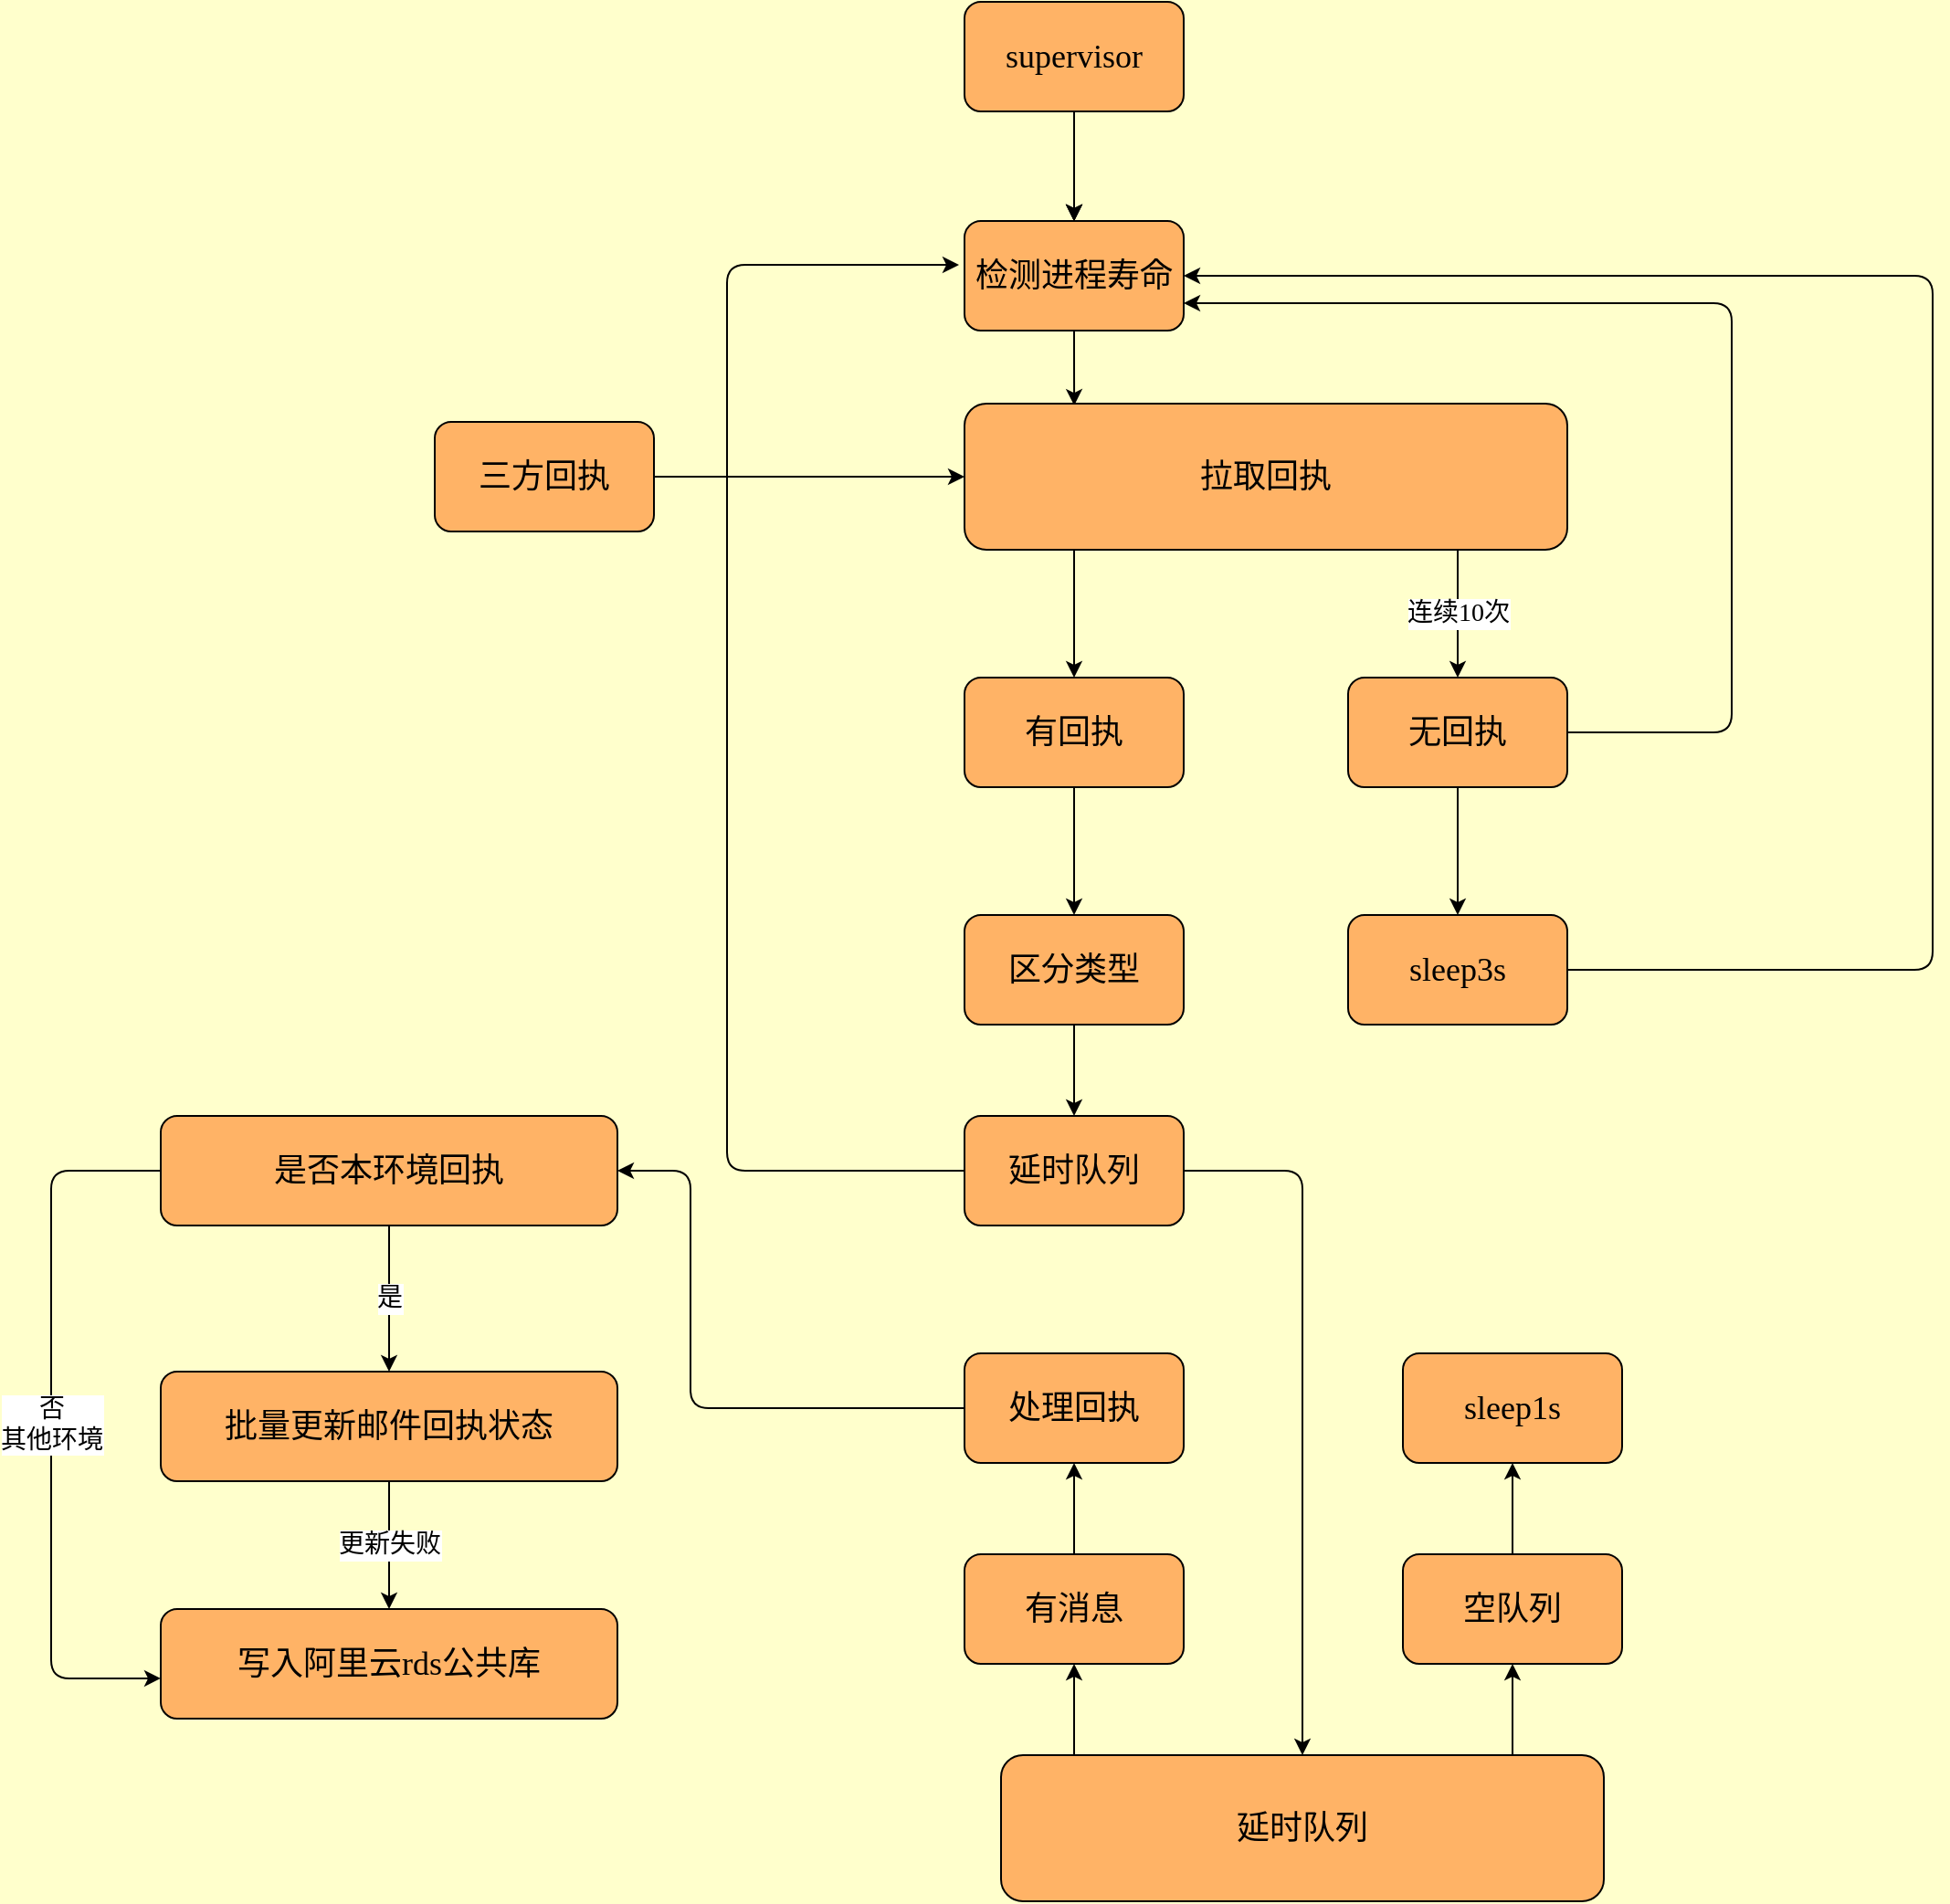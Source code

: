 <mxfile>
    <diagram id="lN0xKzPliU25wE6ccCtP" name="第 1 页">
        <mxGraphModel dx="1089" dy="800" grid="1" gridSize="10" guides="1" tooltips="1" connect="1" arrows="1" fold="1" page="1" pageScale="1" pageWidth="2339" pageHeight="3300" background="#FFFFCC" math="0" shadow="0">
            <root>
                <mxCell id="0"/>
                <mxCell id="1" parent="0"/>
                <mxCell id="57" style="edgeStyle=orthogonalEdgeStyle;html=1;" edge="1" parent="1" source="12">
                    <mxGeometry relative="1" as="geometry">
                        <mxPoint x="590" y="390" as="targetPoint"/>
                    </mxGeometry>
                </mxCell>
                <mxCell id="58" style="edgeStyle=orthogonalEdgeStyle;html=1;" edge="1" parent="1" source="12">
                    <mxGeometry relative="1" as="geometry">
                        <mxPoint x="590" y="390" as="targetPoint"/>
                    </mxGeometry>
                </mxCell>
                <mxCell id="59" style="edgeStyle=orthogonalEdgeStyle;html=1;" edge="1" parent="1" source="12">
                    <mxGeometry relative="1" as="geometry">
                        <mxPoint x="590" y="390" as="targetPoint"/>
                    </mxGeometry>
                </mxCell>
                <mxCell id="60" style="edgeStyle=orthogonalEdgeStyle;html=1;entryX=0.5;entryY=0;entryDx=0;entryDy=0;" edge="1" parent="1" source="12" target="55">
                    <mxGeometry relative="1" as="geometry"/>
                </mxCell>
                <mxCell id="61" style="edgeStyle=orthogonalEdgeStyle;html=1;entryX=0.5;entryY=0;entryDx=0;entryDy=0;" edge="1" parent="1" source="12" target="55">
                    <mxGeometry relative="1" as="geometry"/>
                </mxCell>
                <mxCell id="62" style="edgeStyle=orthogonalEdgeStyle;html=1;entryX=0.5;entryY=0;entryDx=0;entryDy=0;" edge="1" parent="1" source="12" target="55">
                    <mxGeometry relative="1" as="geometry"/>
                </mxCell>
                <mxCell id="66" style="edgeStyle=orthogonalEdgeStyle;html=1;entryX=0.5;entryY=0;entryDx=0;entryDy=0;strokeColor=#000000;" edge="1" parent="1" source="12" target="55">
                    <mxGeometry relative="1" as="geometry"/>
                </mxCell>
                <mxCell id="12" value="&lt;font color=&quot;#000000&quot; face=&quot;Comic Sans MS&quot;&gt;&lt;span style=&quot;font-size: 18px&quot;&gt;supervisor&lt;/span&gt;&lt;/font&gt;" style="rounded=1;whiteSpace=wrap;html=1;strokeColor=#000000;fillColor=#FFB366;" parent="1" vertex="1">
                    <mxGeometry x="530" y="230" width="120" height="60" as="geometry"/>
                </mxCell>
                <mxCell id="84" style="edgeStyle=orthogonalEdgeStyle;html=1;labelBackgroundColor=#FFFFFF;fontFamily=Comic Sans MS;fontSize=14;fontColor=#000000;strokeColor=#000000;" edge="1" parent="1" source="14" target="67">
                    <mxGeometry relative="1" as="geometry"/>
                </mxCell>
                <mxCell id="14" value="&lt;font color=&quot;#000000&quot; face=&quot;Comic Sans MS&quot;&gt;&lt;span style=&quot;font-size: 18px&quot;&gt;三方回执&lt;/span&gt;&lt;/font&gt;" style="rounded=1;whiteSpace=wrap;html=1;strokeColor=#000000;fillColor=#FFB366;" parent="1" vertex="1">
                    <mxGeometry x="240" y="460" width="120" height="60" as="geometry"/>
                </mxCell>
                <mxCell id="74" style="edgeStyle=orthogonalEdgeStyle;html=1;entryX=0.5;entryY=0;entryDx=0;entryDy=0;strokeColor=#000000;" edge="1" parent="1" source="20" target="72">
                    <mxGeometry relative="1" as="geometry"/>
                </mxCell>
                <mxCell id="20" value="&lt;font color=&quot;#000000&quot; face=&quot;Comic Sans MS&quot;&gt;&lt;span style=&quot;font-size: 18px&quot;&gt;有回执&lt;/span&gt;&lt;/font&gt;" style="rounded=1;whiteSpace=wrap;html=1;strokeColor=#000000;fillColor=#FFB366;" parent="1" vertex="1">
                    <mxGeometry x="530" y="600" width="120" height="60" as="geometry"/>
                </mxCell>
                <mxCell id="71" style="edgeStyle=orthogonalEdgeStyle;html=1;entryX=0.182;entryY=0.013;entryDx=0;entryDy=0;entryPerimeter=0;strokeColor=#000000;" edge="1" parent="1" source="55" target="67">
                    <mxGeometry relative="1" as="geometry"/>
                </mxCell>
                <mxCell id="55" value="&lt;font color=&quot;#000000&quot; face=&quot;Comic Sans MS&quot;&gt;&lt;span style=&quot;font-size: 18px&quot;&gt;检测进程寿命&lt;/span&gt;&lt;/font&gt;" style="rounded=1;whiteSpace=wrap;html=1;strokeColor=#000000;fillColor=#FFB366;" vertex="1" parent="1">
                    <mxGeometry x="530" y="350" width="120" height="60" as="geometry"/>
                </mxCell>
                <mxCell id="69" style="edgeStyle=orthogonalEdgeStyle;html=1;entryX=0.5;entryY=0;entryDx=0;entryDy=0;strokeColor=#000000;" edge="1" parent="1" source="67" target="20">
                    <mxGeometry relative="1" as="geometry">
                        <Array as="points">
                            <mxPoint x="590" y="550"/>
                            <mxPoint x="590" y="550"/>
                        </Array>
                    </mxGeometry>
                </mxCell>
                <mxCell id="70" value="&lt;font face=&quot;Comic Sans MS&quot; style=&quot;font-size: 14px&quot;&gt;&lt;span style=&quot;background-color: rgb(255 , 255 , 255)&quot;&gt;&lt;font color=&quot;#000000&quot;&gt;连续10次&lt;/font&gt;&lt;/span&gt;&lt;br&gt;&lt;/font&gt;" style="edgeStyle=orthogonalEdgeStyle;html=1;strokeColor=#000000;" edge="1" parent="1" source="67" target="68">
                    <mxGeometry relative="1" as="geometry">
                        <Array as="points">
                            <mxPoint x="800" y="550"/>
                            <mxPoint x="800" y="550"/>
                        </Array>
                    </mxGeometry>
                </mxCell>
                <mxCell id="67" value="&lt;font color=&quot;#000000&quot; face=&quot;Comic Sans MS&quot;&gt;&lt;span style=&quot;font-size: 18px&quot;&gt;拉取回执&lt;/span&gt;&lt;/font&gt;" style="rounded=1;whiteSpace=wrap;html=1;strokeColor=#000000;fillColor=#FFB366;" vertex="1" parent="1">
                    <mxGeometry x="530" y="450" width="330" height="80" as="geometry"/>
                </mxCell>
                <mxCell id="75" style="edgeStyle=orthogonalEdgeStyle;html=1;entryX=0.5;entryY=0;entryDx=0;entryDy=0;strokeColor=#000000;" edge="1" parent="1" source="68" target="73">
                    <mxGeometry relative="1" as="geometry"/>
                </mxCell>
                <mxCell id="79" style="edgeStyle=orthogonalEdgeStyle;html=1;entryX=1;entryY=0.75;entryDx=0;entryDy=0;labelBackgroundColor=#FFFFFF;fontFamily=Comic Sans MS;fontSize=14;fontColor=#000000;strokeColor=#000000;" edge="1" parent="1" source="68" target="55">
                    <mxGeometry relative="1" as="geometry">
                        <Array as="points">
                            <mxPoint x="950" y="630"/>
                            <mxPoint x="950" y="395"/>
                        </Array>
                    </mxGeometry>
                </mxCell>
                <mxCell id="68" value="&lt;font color=&quot;#000000&quot; face=&quot;Comic Sans MS&quot;&gt;&lt;span style=&quot;font-size: 18px&quot;&gt;无回执&lt;/span&gt;&lt;/font&gt;" style="rounded=1;whiteSpace=wrap;html=1;strokeColor=#000000;fillColor=#FFB366;" vertex="1" parent="1">
                    <mxGeometry x="740" y="600" width="120" height="60" as="geometry"/>
                </mxCell>
                <mxCell id="82" style="edgeStyle=orthogonalEdgeStyle;html=1;entryX=0.5;entryY=0;entryDx=0;entryDy=0;labelBackgroundColor=#FFFFFF;fontFamily=Comic Sans MS;fontSize=14;fontColor=#000000;strokeColor=#000000;" edge="1" parent="1" source="72" target="76">
                    <mxGeometry relative="1" as="geometry"/>
                </mxCell>
                <mxCell id="72" value="&lt;font color=&quot;#000000&quot; face=&quot;Comic Sans MS&quot;&gt;&lt;span style=&quot;font-size: 18px&quot;&gt;区分类型&lt;/span&gt;&lt;/font&gt;" style="rounded=1;whiteSpace=wrap;html=1;strokeColor=#000000;fillColor=#FFB366;" vertex="1" parent="1">
                    <mxGeometry x="530" y="730" width="120" height="60" as="geometry"/>
                </mxCell>
                <mxCell id="78" style="edgeStyle=orthogonalEdgeStyle;html=1;entryX=1;entryY=0.5;entryDx=0;entryDy=0;labelBackgroundColor=#FFFFFF;fontFamily=Comic Sans MS;fontSize=14;fontColor=#000000;strokeColor=#000000;" edge="1" parent="1" source="73" target="55">
                    <mxGeometry relative="1" as="geometry">
                        <Array as="points">
                            <mxPoint x="1060" y="760"/>
                            <mxPoint x="1060" y="380"/>
                        </Array>
                    </mxGeometry>
                </mxCell>
                <mxCell id="73" value="&lt;font color=&quot;#000000&quot; face=&quot;Comic Sans MS&quot;&gt;&lt;span style=&quot;font-size: 18px&quot;&gt;sleep3s&lt;/span&gt;&lt;/font&gt;" style="rounded=1;whiteSpace=wrap;html=1;strokeColor=#000000;fillColor=#FFB366;" vertex="1" parent="1">
                    <mxGeometry x="740" y="730" width="120" height="60" as="geometry"/>
                </mxCell>
                <mxCell id="83" style="edgeStyle=orthogonalEdgeStyle;html=1;entryX=-0.025;entryY=0.4;entryDx=0;entryDy=0;labelBackgroundColor=#FFFFFF;fontFamily=Comic Sans MS;fontSize=14;fontColor=#000000;strokeColor=#000000;entryPerimeter=0;" edge="1" parent="1" source="76" target="55">
                    <mxGeometry relative="1" as="geometry">
                        <Array as="points">
                            <mxPoint x="400" y="870"/>
                            <mxPoint x="400" y="374"/>
                        </Array>
                    </mxGeometry>
                </mxCell>
                <mxCell id="92" style="edgeStyle=orthogonalEdgeStyle;html=1;entryX=0.5;entryY=0;entryDx=0;entryDy=0;labelBackgroundColor=#FFFFFF;fontFamily=Comic Sans MS;fontSize=14;fontColor=#000000;strokeColor=#000000;" edge="1" parent="1" source="76" target="86">
                    <mxGeometry relative="1" as="geometry">
                        <Array as="points">
                            <mxPoint x="715" y="870"/>
                        </Array>
                    </mxGeometry>
                </mxCell>
                <mxCell id="76" value="&lt;font color=&quot;#000000&quot; face=&quot;Comic Sans MS&quot;&gt;&lt;span style=&quot;font-size: 18px&quot;&gt;延时队列&lt;/span&gt;&lt;/font&gt;" style="rounded=1;whiteSpace=wrap;html=1;strokeColor=#000000;fillColor=#FFB366;" vertex="1" parent="1">
                    <mxGeometry x="530" y="840" width="120" height="60" as="geometry"/>
                </mxCell>
                <mxCell id="104" style="edgeStyle=orthogonalEdgeStyle;html=1;entryX=1;entryY=0.5;entryDx=0;entryDy=0;labelBackgroundColor=#FFFFFF;fontFamily=Comic Sans MS;fontSize=14;fontColor=#000000;strokeColor=#000000;" edge="1" parent="1" source="85" target="96">
                    <mxGeometry relative="1" as="geometry">
                        <Array as="points">
                            <mxPoint x="380" y="1000"/>
                            <mxPoint x="380" y="870"/>
                        </Array>
                    </mxGeometry>
                </mxCell>
                <mxCell id="85" value="&lt;font color=&quot;#000000&quot; face=&quot;Comic Sans MS&quot;&gt;&lt;span style=&quot;font-size: 18px&quot;&gt;处理回执&lt;/span&gt;&lt;/font&gt;" style="rounded=1;whiteSpace=wrap;html=1;strokeColor=#000000;fillColor=#FFB366;" vertex="1" parent="1">
                    <mxGeometry x="530" y="970" width="120" height="60" as="geometry"/>
                </mxCell>
                <mxCell id="91" style="edgeStyle=orthogonalEdgeStyle;html=1;entryX=0.5;entryY=1;entryDx=0;entryDy=0;labelBackgroundColor=#FFFFFF;fontFamily=Comic Sans MS;fontSize=14;fontColor=#000000;strokeColor=#000000;" edge="1" parent="1" source="86" target="87">
                    <mxGeometry relative="1" as="geometry">
                        <Array as="points">
                            <mxPoint x="590" y="1180"/>
                            <mxPoint x="590" y="1180"/>
                        </Array>
                    </mxGeometry>
                </mxCell>
                <mxCell id="93" style="edgeStyle=orthogonalEdgeStyle;html=1;entryX=0.5;entryY=1;entryDx=0;entryDy=0;labelBackgroundColor=#FFFFFF;fontFamily=Comic Sans MS;fontSize=14;fontColor=#000000;strokeColor=#000000;" edge="1" parent="1" source="86" target="88">
                    <mxGeometry relative="1" as="geometry">
                        <Array as="points">
                            <mxPoint x="830" y="1180"/>
                            <mxPoint x="830" y="1180"/>
                        </Array>
                    </mxGeometry>
                </mxCell>
                <mxCell id="86" value="&lt;font color=&quot;#000000&quot; face=&quot;Comic Sans MS&quot;&gt;&lt;span style=&quot;font-size: 18px&quot;&gt;延时队列&lt;/span&gt;&lt;/font&gt;" style="rounded=1;whiteSpace=wrap;html=1;strokeColor=#000000;fillColor=#FFB366;" vertex="1" parent="1">
                    <mxGeometry x="550" y="1190" width="330" height="80" as="geometry"/>
                </mxCell>
                <mxCell id="95" style="edgeStyle=orthogonalEdgeStyle;html=1;entryX=0.5;entryY=1;entryDx=0;entryDy=0;labelBackgroundColor=#FFFFFF;fontFamily=Comic Sans MS;fontSize=14;fontColor=#000000;strokeColor=#000000;" edge="1" parent="1" source="87" target="85">
                    <mxGeometry relative="1" as="geometry"/>
                </mxCell>
                <mxCell id="87" value="&lt;font color=&quot;#000000&quot; face=&quot;Comic Sans MS&quot;&gt;&lt;span style=&quot;font-size: 18px&quot;&gt;有消息&lt;/span&gt;&lt;/font&gt;" style="rounded=1;whiteSpace=wrap;html=1;strokeColor=#000000;fillColor=#FFB366;" vertex="1" parent="1">
                    <mxGeometry x="530" y="1080" width="120" height="60" as="geometry"/>
                </mxCell>
                <mxCell id="94" style="edgeStyle=orthogonalEdgeStyle;html=1;entryX=0.5;entryY=1;entryDx=0;entryDy=0;labelBackgroundColor=#FFFFFF;fontFamily=Comic Sans MS;fontSize=14;fontColor=#000000;strokeColor=#000000;" edge="1" parent="1" source="88" target="89">
                    <mxGeometry relative="1" as="geometry"/>
                </mxCell>
                <mxCell id="88" value="&lt;font color=&quot;#000000&quot; face=&quot;Comic Sans MS&quot;&gt;&lt;span style=&quot;font-size: 18px&quot;&gt;空队列&lt;/span&gt;&lt;/font&gt;" style="rounded=1;whiteSpace=wrap;html=1;strokeColor=#000000;fillColor=#FFB366;" vertex="1" parent="1">
                    <mxGeometry x="770" y="1080" width="120" height="60" as="geometry"/>
                </mxCell>
                <mxCell id="89" value="&lt;font color=&quot;#000000&quot; face=&quot;Comic Sans MS&quot;&gt;&lt;span style=&quot;font-size: 18px&quot;&gt;sleep1s&lt;/span&gt;&lt;/font&gt;" style="rounded=1;whiteSpace=wrap;html=1;strokeColor=#000000;fillColor=#FFB366;" vertex="1" parent="1">
                    <mxGeometry x="770" y="970" width="120" height="60" as="geometry"/>
                </mxCell>
                <mxCell id="99" value="否&lt;br&gt;其他环境" style="edgeStyle=orthogonalEdgeStyle;html=1;entryX=0;entryY=0.633;entryDx=0;entryDy=0;entryPerimeter=0;labelBackgroundColor=#FFFFFF;fontFamily=Comic Sans MS;fontSize=14;fontColor=#000000;strokeColor=#000000;" edge="1" parent="1" source="96" target="98">
                    <mxGeometry relative="1" as="geometry">
                        <Array as="points">
                            <mxPoint x="30" y="870"/>
                            <mxPoint x="30" y="1148"/>
                        </Array>
                    </mxGeometry>
                </mxCell>
                <mxCell id="100" value="是" style="edgeStyle=orthogonalEdgeStyle;html=1;entryX=0.5;entryY=0;entryDx=0;entryDy=0;labelBackgroundColor=#FFFFFF;fontFamily=Comic Sans MS;fontSize=14;fontColor=#000000;strokeColor=#000000;" edge="1" parent="1" source="96" target="97">
                    <mxGeometry relative="1" as="geometry"/>
                </mxCell>
                <mxCell id="96" value="&lt;font color=&quot;#000000&quot; face=&quot;Comic Sans MS&quot;&gt;&lt;span style=&quot;font-size: 18px&quot;&gt;是否&lt;/span&gt;&lt;/font&gt;&lt;span style=&quot;color: rgba(0 , 0 , 0 , 0) ; font-family: monospace ; font-size: 0px&quot;&gt;%3CmxGraphModel%3E%3Croot%3E%3CmxCell%20id%3D%220%22%2F%3E%3CmxCell%20id%3D%221%22%20parent%3D%220%22%2F%3E%3CmxCell%20id%3D%222%22%20value%3D%22%26lt%3Bfont%20color%3D%26quot%3B%23000000%26quot%3B%20face%3D%26quot%3BComic%20Sans%20MS%26quot%3B%26gt%3B%26lt%3Bspan%20style%3D%26quot%3Bfont-size%3A%2018px%26quot%3B%26gt%3B%E5%A4%84%E7%90%86%E5%9B%9E%E6%89%A7%26lt%3B%2Fspan%26gt%3B%26lt%3B%2Ffont%26gt%3B%22%20style%3D%22rounded%3D1%3BwhiteSpace%3Dwrap%3Bhtml%3D1%3BstrokeColor%3D%23000000%3BfillColor%3D%23FFB366%3B%22%20vertex%3D%221%22%20parent%3D%221%22%3E%3CmxGeometry%20x%3D%22530%22%20y%3D%22970%22%20width%3D%22120%22%20height%3D%2260%22%20as%3D%22geometry%22%2F%3E%3C%2FmxCell%3E%3C%2Froot%3E%3C%2FmxGraphModel%3E&lt;/span&gt;&lt;font color=&quot;#000000&quot; face=&quot;Comic Sans MS&quot;&gt;&lt;span style=&quot;font-size: 18px&quot;&gt;本环境回执&lt;/span&gt;&lt;/font&gt;" style="rounded=1;whiteSpace=wrap;html=1;strokeColor=#000000;fillColor=#FFB366;" vertex="1" parent="1">
                    <mxGeometry x="90" y="840" width="250" height="60" as="geometry"/>
                </mxCell>
                <mxCell id="101" value="更新失败" style="edgeStyle=orthogonalEdgeStyle;html=1;entryX=0.5;entryY=0;entryDx=0;entryDy=0;labelBackgroundColor=#FFFFFF;fontFamily=Comic Sans MS;fontSize=14;fontColor=#000000;strokeColor=#000000;" edge="1" parent="1" source="97" target="98">
                    <mxGeometry relative="1" as="geometry"/>
                </mxCell>
                <mxCell id="97" value="&lt;font color=&quot;#000000&quot; face=&quot;Comic Sans MS&quot;&gt;&lt;span style=&quot;font-size: 18px&quot;&gt;批量更新邮件回执状态&lt;/span&gt;&lt;/font&gt;" style="rounded=1;whiteSpace=wrap;html=1;strokeColor=#000000;fillColor=#FFB366;" vertex="1" parent="1">
                    <mxGeometry x="90" y="980" width="250" height="60" as="geometry"/>
                </mxCell>
                <mxCell id="98" value="&lt;font color=&quot;#000000&quot; face=&quot;Comic Sans MS&quot;&gt;&lt;span style=&quot;font-size: 18px&quot;&gt;写入阿里云rds公共库&lt;/span&gt;&lt;/font&gt;" style="rounded=1;whiteSpace=wrap;html=1;strokeColor=#000000;fillColor=#FFB366;" vertex="1" parent="1">
                    <mxGeometry x="90" y="1110" width="250" height="60" as="geometry"/>
                </mxCell>
            </root>
        </mxGraphModel>
    </diagram>
</mxfile>